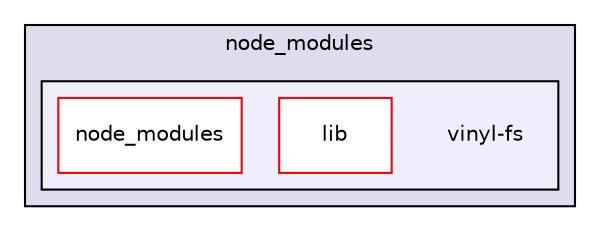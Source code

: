 digraph "gulp-src/node_modules/gulp/node_modules/vinyl-fs" {
  compound=true
  node [ fontsize="10", fontname="Helvetica"];
  edge [ labelfontsize="10", labelfontname="Helvetica"];
  subgraph clusterdir_826188f3bbde588cc1b964b52c7e8781 {
    graph [ bgcolor="#ddddee", pencolor="black", label="node_modules" fontname="Helvetica", fontsize="10", URL="dir_826188f3bbde588cc1b964b52c7e8781.html"]
  subgraph clusterdir_7f397f4eaa0880420f657ce2fce7ea33 {
    graph [ bgcolor="#eeeeff", pencolor="black", label="" URL="dir_7f397f4eaa0880420f657ce2fce7ea33.html"];
    dir_7f397f4eaa0880420f657ce2fce7ea33 [shape=plaintext label="vinyl-fs"];
    dir_ded763c88cb86864dc0ddcbbff6ad000 [shape=box label="lib" color="red" fillcolor="white" style="filled" URL="dir_ded763c88cb86864dc0ddcbbff6ad000.html"];
    dir_7dbf8f39bf160a39c2d4400f640e4130 [shape=box label="node_modules" color="red" fillcolor="white" style="filled" URL="dir_7dbf8f39bf160a39c2d4400f640e4130.html"];
  }
  }
}
